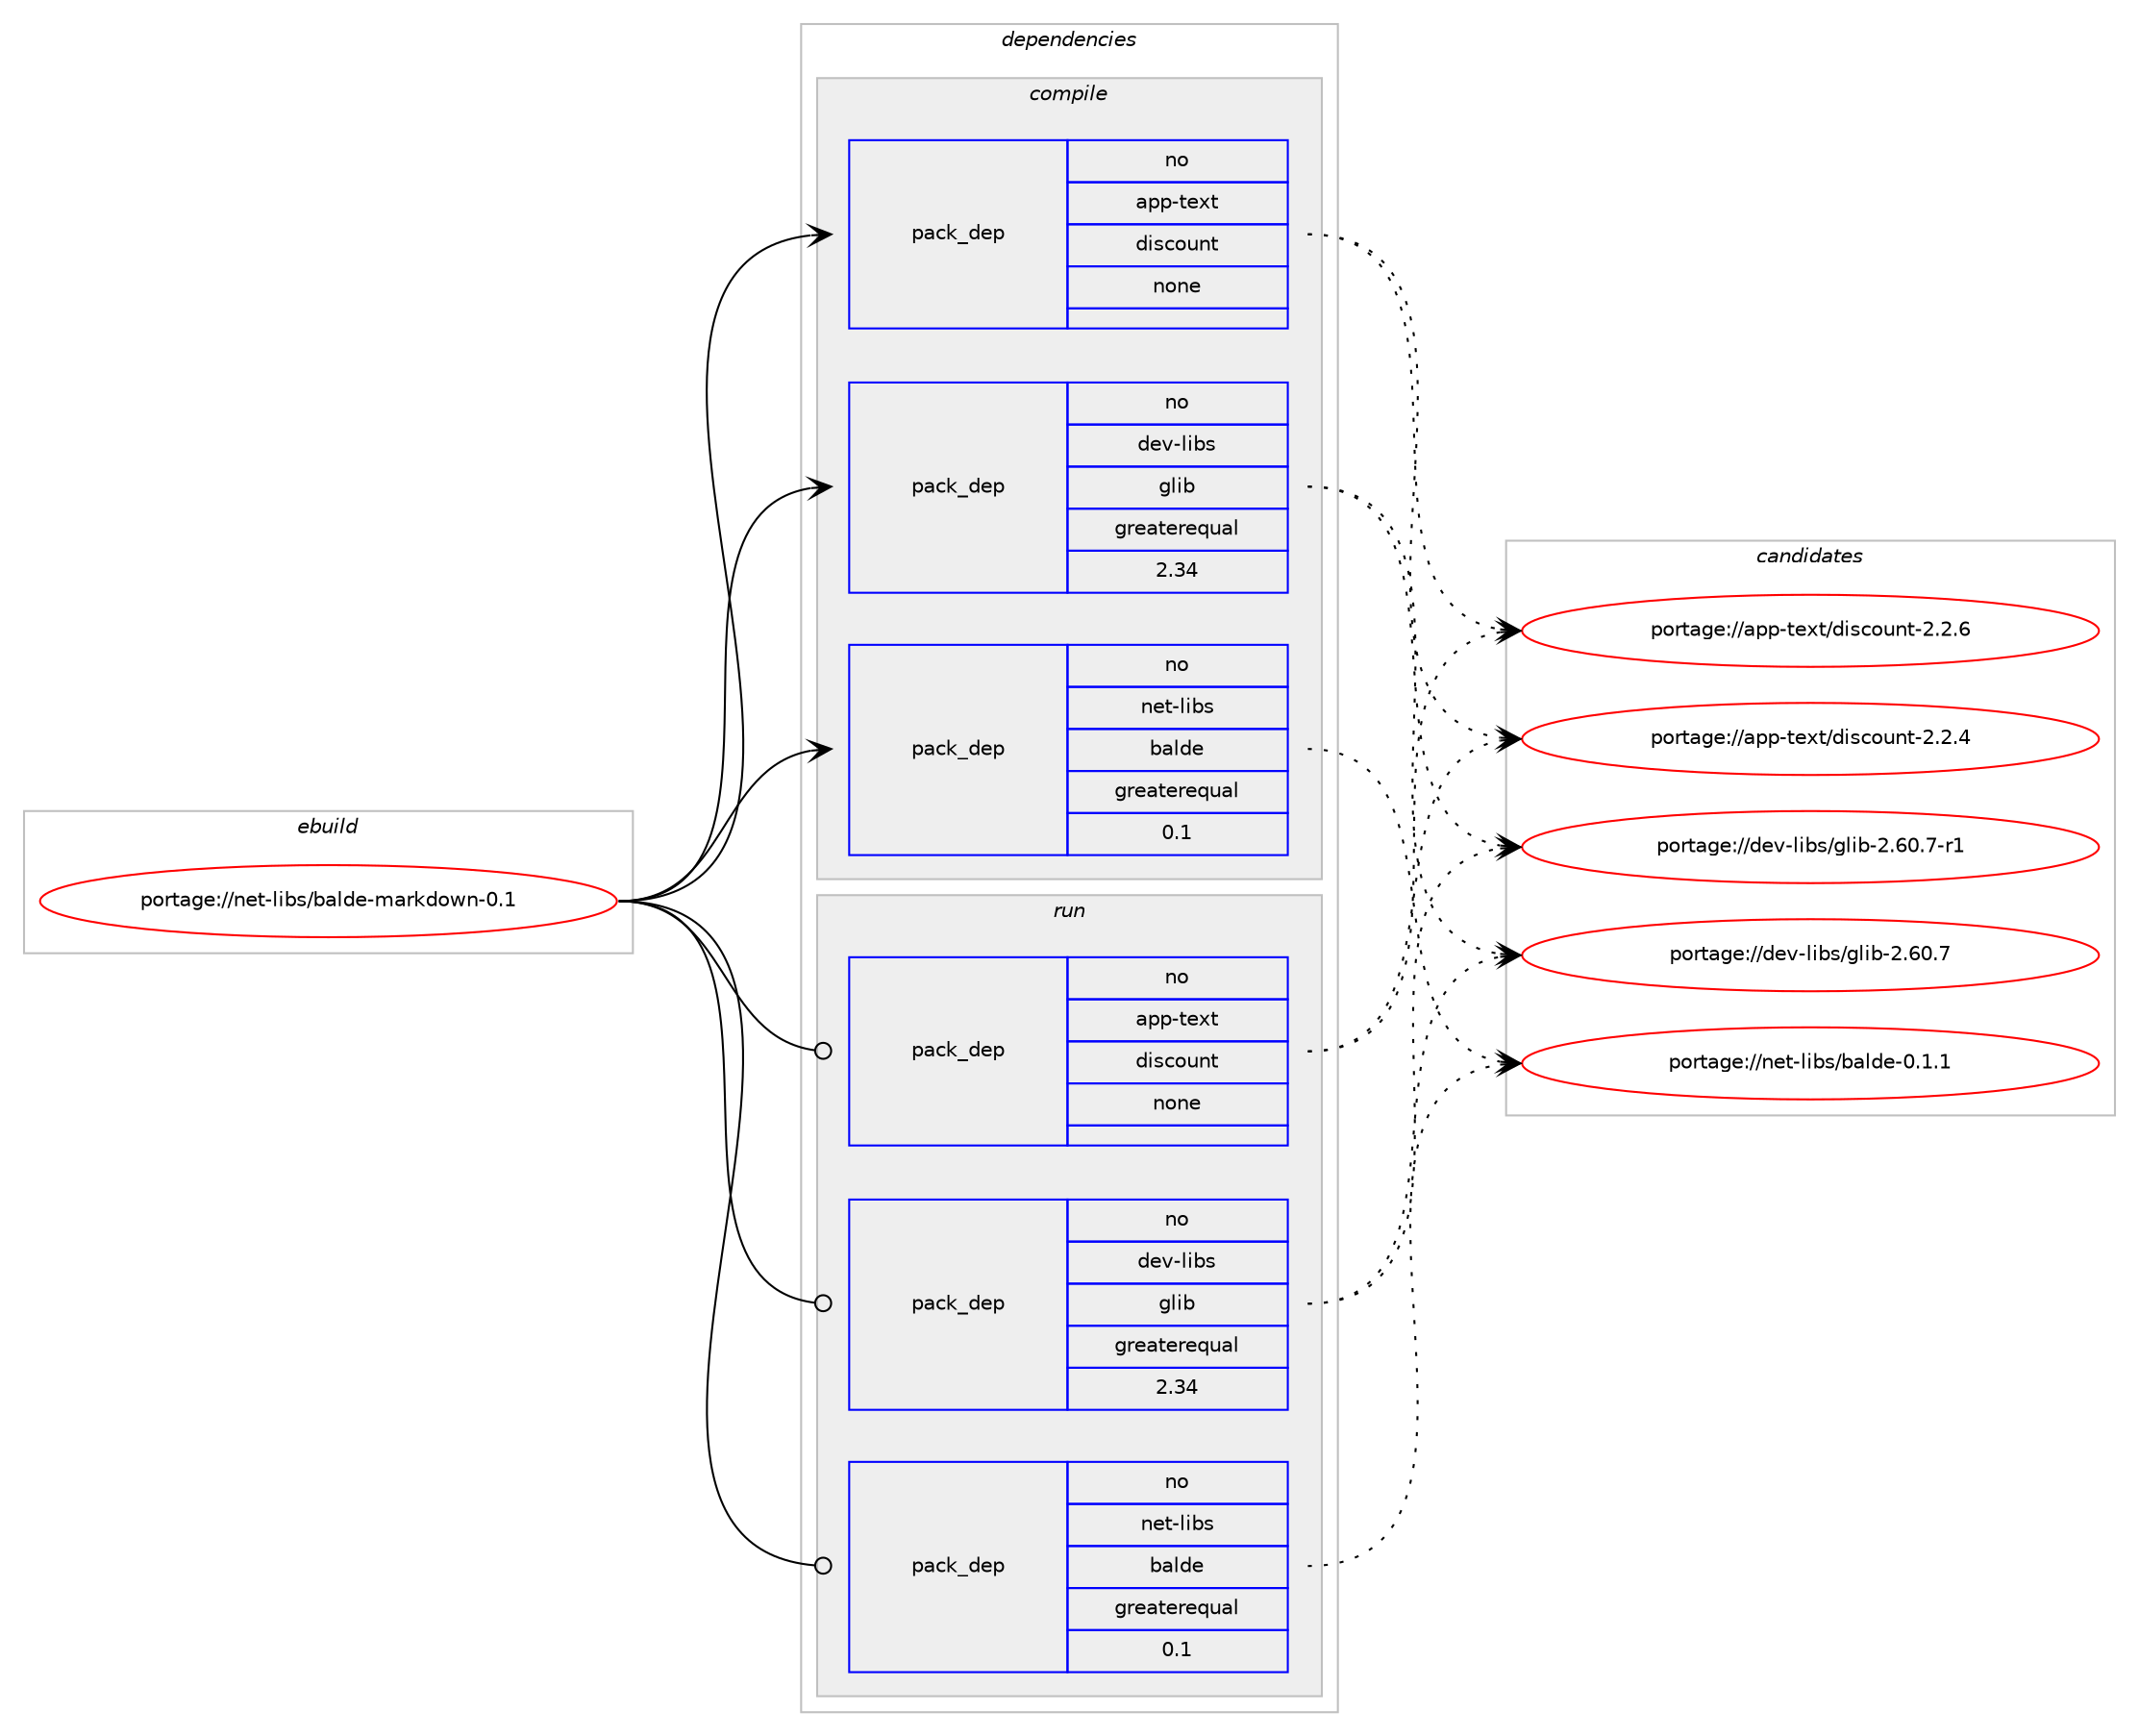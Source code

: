 digraph prolog {

# *************
# Graph options
# *************

newrank=true;
concentrate=true;
compound=true;
graph [rankdir=LR,fontname=Helvetica,fontsize=10,ranksep=1.5];#, ranksep=2.5, nodesep=0.2];
edge  [arrowhead=vee];
node  [fontname=Helvetica,fontsize=10];

# **********
# The ebuild
# **********

subgraph cluster_leftcol {
color=gray;
rank=same;
label=<<i>ebuild</i>>;
id [label="portage://net-libs/balde-markdown-0.1", color=red, width=4, href="../net-libs/balde-markdown-0.1.svg"];
}

# ****************
# The dependencies
# ****************

subgraph cluster_midcol {
color=gray;
label=<<i>dependencies</i>>;
subgraph cluster_compile {
fillcolor="#eeeeee";
style=filled;
label=<<i>compile</i>>;
subgraph pack87862 {
dependency116508 [label=<<TABLE BORDER="0" CELLBORDER="1" CELLSPACING="0" CELLPADDING="4" WIDTH="220"><TR><TD ROWSPAN="6" CELLPADDING="30">pack_dep</TD></TR><TR><TD WIDTH="110">no</TD></TR><TR><TD>app-text</TD></TR><TR><TD>discount</TD></TR><TR><TD>none</TD></TR><TR><TD></TD></TR></TABLE>>, shape=none, color=blue];
}
id:e -> dependency116508:w [weight=20,style="solid",arrowhead="vee"];
subgraph pack87863 {
dependency116509 [label=<<TABLE BORDER="0" CELLBORDER="1" CELLSPACING="0" CELLPADDING="4" WIDTH="220"><TR><TD ROWSPAN="6" CELLPADDING="30">pack_dep</TD></TR><TR><TD WIDTH="110">no</TD></TR><TR><TD>dev-libs</TD></TR><TR><TD>glib</TD></TR><TR><TD>greaterequal</TD></TR><TR><TD>2.34</TD></TR></TABLE>>, shape=none, color=blue];
}
id:e -> dependency116509:w [weight=20,style="solid",arrowhead="vee"];
subgraph pack87864 {
dependency116510 [label=<<TABLE BORDER="0" CELLBORDER="1" CELLSPACING="0" CELLPADDING="4" WIDTH="220"><TR><TD ROWSPAN="6" CELLPADDING="30">pack_dep</TD></TR><TR><TD WIDTH="110">no</TD></TR><TR><TD>net-libs</TD></TR><TR><TD>balde</TD></TR><TR><TD>greaterequal</TD></TR><TR><TD>0.1</TD></TR></TABLE>>, shape=none, color=blue];
}
id:e -> dependency116510:w [weight=20,style="solid",arrowhead="vee"];
}
subgraph cluster_compileandrun {
fillcolor="#eeeeee";
style=filled;
label=<<i>compile and run</i>>;
}
subgraph cluster_run {
fillcolor="#eeeeee";
style=filled;
label=<<i>run</i>>;
subgraph pack87865 {
dependency116511 [label=<<TABLE BORDER="0" CELLBORDER="1" CELLSPACING="0" CELLPADDING="4" WIDTH="220"><TR><TD ROWSPAN="6" CELLPADDING="30">pack_dep</TD></TR><TR><TD WIDTH="110">no</TD></TR><TR><TD>app-text</TD></TR><TR><TD>discount</TD></TR><TR><TD>none</TD></TR><TR><TD></TD></TR></TABLE>>, shape=none, color=blue];
}
id:e -> dependency116511:w [weight=20,style="solid",arrowhead="odot"];
subgraph pack87866 {
dependency116512 [label=<<TABLE BORDER="0" CELLBORDER="1" CELLSPACING="0" CELLPADDING="4" WIDTH="220"><TR><TD ROWSPAN="6" CELLPADDING="30">pack_dep</TD></TR><TR><TD WIDTH="110">no</TD></TR><TR><TD>dev-libs</TD></TR><TR><TD>glib</TD></TR><TR><TD>greaterequal</TD></TR><TR><TD>2.34</TD></TR></TABLE>>, shape=none, color=blue];
}
id:e -> dependency116512:w [weight=20,style="solid",arrowhead="odot"];
subgraph pack87867 {
dependency116513 [label=<<TABLE BORDER="0" CELLBORDER="1" CELLSPACING="0" CELLPADDING="4" WIDTH="220"><TR><TD ROWSPAN="6" CELLPADDING="30">pack_dep</TD></TR><TR><TD WIDTH="110">no</TD></TR><TR><TD>net-libs</TD></TR><TR><TD>balde</TD></TR><TR><TD>greaterequal</TD></TR><TR><TD>0.1</TD></TR></TABLE>>, shape=none, color=blue];
}
id:e -> dependency116513:w [weight=20,style="solid",arrowhead="odot"];
}
}

# **************
# The candidates
# **************

subgraph cluster_choices {
rank=same;
color=gray;
label=<<i>candidates</i>>;

subgraph choice87862 {
color=black;
nodesep=1;
choice97112112451161011201164710010511599111117110116455046504654 [label="portage://app-text/discount-2.2.6", color=red, width=4,href="../app-text/discount-2.2.6.svg"];
choice97112112451161011201164710010511599111117110116455046504652 [label="portage://app-text/discount-2.2.4", color=red, width=4,href="../app-text/discount-2.2.4.svg"];
dependency116508:e -> choice97112112451161011201164710010511599111117110116455046504654:w [style=dotted,weight="100"];
dependency116508:e -> choice97112112451161011201164710010511599111117110116455046504652:w [style=dotted,weight="100"];
}
subgraph choice87863 {
color=black;
nodesep=1;
choice10010111845108105981154710310810598455046544846554511449 [label="portage://dev-libs/glib-2.60.7-r1", color=red, width=4,href="../dev-libs/glib-2.60.7-r1.svg"];
choice1001011184510810598115471031081059845504654484655 [label="portage://dev-libs/glib-2.60.7", color=red, width=4,href="../dev-libs/glib-2.60.7.svg"];
dependency116509:e -> choice10010111845108105981154710310810598455046544846554511449:w [style=dotted,weight="100"];
dependency116509:e -> choice1001011184510810598115471031081059845504654484655:w [style=dotted,weight="100"];
}
subgraph choice87864 {
color=black;
nodesep=1;
choice1101011164510810598115479897108100101454846494649 [label="portage://net-libs/balde-0.1.1", color=red, width=4,href="../net-libs/balde-0.1.1.svg"];
dependency116510:e -> choice1101011164510810598115479897108100101454846494649:w [style=dotted,weight="100"];
}
subgraph choice87865 {
color=black;
nodesep=1;
choice97112112451161011201164710010511599111117110116455046504654 [label="portage://app-text/discount-2.2.6", color=red, width=4,href="../app-text/discount-2.2.6.svg"];
choice97112112451161011201164710010511599111117110116455046504652 [label="portage://app-text/discount-2.2.4", color=red, width=4,href="../app-text/discount-2.2.4.svg"];
dependency116511:e -> choice97112112451161011201164710010511599111117110116455046504654:w [style=dotted,weight="100"];
dependency116511:e -> choice97112112451161011201164710010511599111117110116455046504652:w [style=dotted,weight="100"];
}
subgraph choice87866 {
color=black;
nodesep=1;
choice10010111845108105981154710310810598455046544846554511449 [label="portage://dev-libs/glib-2.60.7-r1", color=red, width=4,href="../dev-libs/glib-2.60.7-r1.svg"];
choice1001011184510810598115471031081059845504654484655 [label="portage://dev-libs/glib-2.60.7", color=red, width=4,href="../dev-libs/glib-2.60.7.svg"];
dependency116512:e -> choice10010111845108105981154710310810598455046544846554511449:w [style=dotted,weight="100"];
dependency116512:e -> choice1001011184510810598115471031081059845504654484655:w [style=dotted,weight="100"];
}
subgraph choice87867 {
color=black;
nodesep=1;
choice1101011164510810598115479897108100101454846494649 [label="portage://net-libs/balde-0.1.1", color=red, width=4,href="../net-libs/balde-0.1.1.svg"];
dependency116513:e -> choice1101011164510810598115479897108100101454846494649:w [style=dotted,weight="100"];
}
}

}
